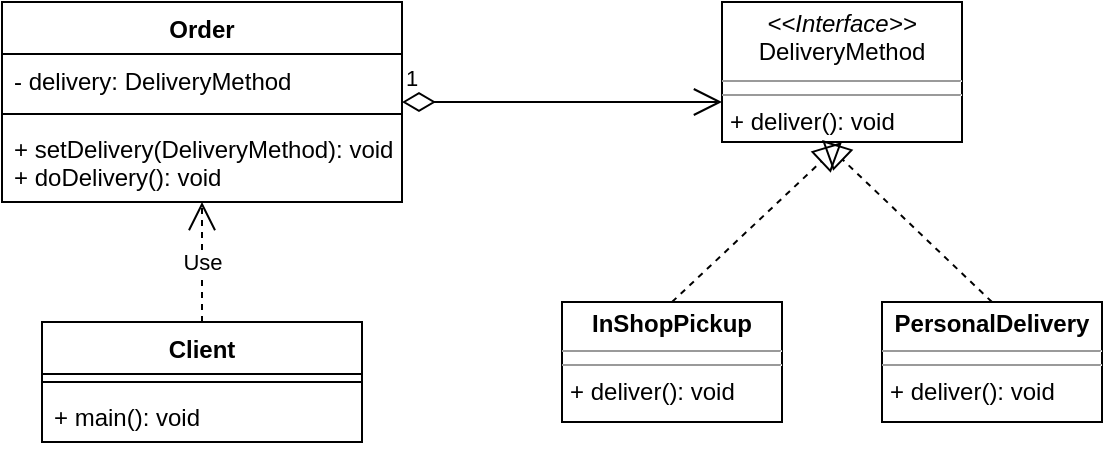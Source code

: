 <mxfile version="17.4.4"><diagram id="LqFR2emvOCbMHelJJJA5" name="Page-1"><mxGraphModel dx="1102" dy="574" grid="1" gridSize="10" guides="1" tooltips="1" connect="1" arrows="1" fold="1" page="1" pageScale="1" pageWidth="850" pageHeight="1100" math="0" shadow="0"><root><mxCell id="0"/><mxCell id="1" parent="0"/><mxCell id="wwYMHSMJ1RHYk_hkjC3P-1" value="&lt;p style=&quot;margin: 0px ; margin-top: 4px ; text-align: center&quot;&gt;&lt;i&gt;&amp;lt;&amp;lt;Interface&amp;gt;&amp;gt;&lt;/i&gt;&lt;br&gt;DeliveryMethod&lt;br&gt;&lt;/p&gt;&lt;hr size=&quot;1&quot;&gt;&lt;hr size=&quot;1&quot;&gt;&lt;p style=&quot;margin: 0px ; margin-left: 4px&quot;&gt;+ deliver(): void&lt;br&gt;&lt;/p&gt;" style="verticalAlign=top;align=left;overflow=fill;fontSize=12;fontFamily=Helvetica;html=1;" vertex="1" parent="1"><mxGeometry x="520" y="80" width="120" height="70" as="geometry"/></mxCell><mxCell id="wwYMHSMJ1RHYk_hkjC3P-2" value="&lt;p style=&quot;margin: 0px ; margin-top: 4px ; text-align: center&quot;&gt;&lt;b&gt;InShopPickup&lt;/b&gt;&lt;/p&gt;&lt;hr size=&quot;1&quot;&gt;&lt;hr size=&quot;1&quot;&gt;&lt;p style=&quot;margin: 0px ; margin-left: 4px&quot;&gt;+ deliver(): void&lt;/p&gt;" style="verticalAlign=top;align=left;overflow=fill;fontSize=12;fontFamily=Helvetica;html=1;" vertex="1" parent="1"><mxGeometry x="440" y="230" width="110" height="60" as="geometry"/></mxCell><mxCell id="wwYMHSMJ1RHYk_hkjC3P-3" value="&lt;p style=&quot;margin: 0px ; margin-top: 4px ; text-align: center&quot;&gt;&lt;b&gt;PersonalDelivery&lt;/b&gt;&lt;br&gt;&lt;/p&gt;&lt;hr size=&quot;1&quot;&gt;&lt;hr size=&quot;1&quot;&gt;&lt;p style=&quot;margin: 0px ; margin-left: 4px&quot;&gt;+ deliver(): void&lt;/p&gt;" style="verticalAlign=top;align=left;overflow=fill;fontSize=12;fontFamily=Helvetica;html=1;" vertex="1" parent="1"><mxGeometry x="600" y="230" width="110" height="60" as="geometry"/></mxCell><mxCell id="wwYMHSMJ1RHYk_hkjC3P-4" value="Order" style="swimlane;fontStyle=1;align=center;verticalAlign=top;childLayout=stackLayout;horizontal=1;startSize=26;horizontalStack=0;resizeParent=1;resizeParentMax=0;resizeLast=0;collapsible=1;marginBottom=0;" vertex="1" parent="1"><mxGeometry x="160" y="80" width="200" height="100" as="geometry"/></mxCell><mxCell id="wwYMHSMJ1RHYk_hkjC3P-5" value="- delivery: DeliveryMethod" style="text;strokeColor=none;fillColor=none;align=left;verticalAlign=top;spacingLeft=4;spacingRight=4;overflow=hidden;rotatable=0;points=[[0,0.5],[1,0.5]];portConstraint=eastwest;" vertex="1" parent="wwYMHSMJ1RHYk_hkjC3P-4"><mxGeometry y="26" width="200" height="26" as="geometry"/></mxCell><mxCell id="wwYMHSMJ1RHYk_hkjC3P-6" value="" style="line;strokeWidth=1;fillColor=none;align=left;verticalAlign=middle;spacingTop=-1;spacingLeft=3;spacingRight=3;rotatable=0;labelPosition=right;points=[];portConstraint=eastwest;" vertex="1" parent="wwYMHSMJ1RHYk_hkjC3P-4"><mxGeometry y="52" width="200" height="8" as="geometry"/></mxCell><mxCell id="wwYMHSMJ1RHYk_hkjC3P-7" value="+ setDelivery(DeliveryMethod): void&#xA;+ doDelivery(): void&#xA;" style="text;strokeColor=none;fillColor=none;align=left;verticalAlign=top;spacingLeft=4;spacingRight=4;overflow=hidden;rotatable=0;points=[[0,0.5],[1,0.5]];portConstraint=eastwest;" vertex="1" parent="wwYMHSMJ1RHYk_hkjC3P-4"><mxGeometry y="60" width="200" height="40" as="geometry"/></mxCell><mxCell id="wwYMHSMJ1RHYk_hkjC3P-8" value="Client" style="swimlane;fontStyle=1;align=center;verticalAlign=top;childLayout=stackLayout;horizontal=1;startSize=26;horizontalStack=0;resizeParent=1;resizeParentMax=0;resizeLast=0;collapsible=1;marginBottom=0;" vertex="1" parent="1"><mxGeometry x="180" y="240" width="160" height="60" as="geometry"/></mxCell><mxCell id="wwYMHSMJ1RHYk_hkjC3P-10" value="" style="line;strokeWidth=1;fillColor=none;align=left;verticalAlign=middle;spacingTop=-1;spacingLeft=3;spacingRight=3;rotatable=0;labelPosition=right;points=[];portConstraint=eastwest;" vertex="1" parent="wwYMHSMJ1RHYk_hkjC3P-8"><mxGeometry y="26" width="160" height="8" as="geometry"/></mxCell><mxCell id="wwYMHSMJ1RHYk_hkjC3P-11" value="+ main(): void" style="text;strokeColor=none;fillColor=none;align=left;verticalAlign=top;spacingLeft=4;spacingRight=4;overflow=hidden;rotatable=0;points=[[0,0.5],[1,0.5]];portConstraint=eastwest;" vertex="1" parent="wwYMHSMJ1RHYk_hkjC3P-8"><mxGeometry y="34" width="160" height="26" as="geometry"/></mxCell><mxCell id="wwYMHSMJ1RHYk_hkjC3P-12" value="" style="endArrow=block;dashed=1;endFill=0;endSize=12;html=1;rounded=0;exitX=0.5;exitY=0;exitDx=0;exitDy=0;entryX=0.5;entryY=1;entryDx=0;entryDy=0;" edge="1" parent="1" source="wwYMHSMJ1RHYk_hkjC3P-2" target="wwYMHSMJ1RHYk_hkjC3P-1"><mxGeometry width="160" relative="1" as="geometry"><mxPoint x="320" y="200" as="sourcePoint"/><mxPoint x="480" y="200" as="targetPoint"/></mxGeometry></mxCell><mxCell id="wwYMHSMJ1RHYk_hkjC3P-13" value="" style="endArrow=block;dashed=1;endFill=0;endSize=12;html=1;rounded=0;exitX=0.5;exitY=0;exitDx=0;exitDy=0;entryX=0.417;entryY=0.986;entryDx=0;entryDy=0;entryPerimeter=0;" edge="1" parent="1" source="wwYMHSMJ1RHYk_hkjC3P-3" target="wwYMHSMJ1RHYk_hkjC3P-1"><mxGeometry width="160" relative="1" as="geometry"><mxPoint x="320" y="200" as="sourcePoint"/><mxPoint x="490" y="170" as="targetPoint"/></mxGeometry></mxCell><mxCell id="wwYMHSMJ1RHYk_hkjC3P-14" value="1" style="endArrow=open;html=1;endSize=12;startArrow=diamondThin;startSize=14;startFill=0;edgeStyle=orthogonalEdgeStyle;align=left;verticalAlign=bottom;rounded=0;" edge="1" parent="1"><mxGeometry x="-1" y="3" relative="1" as="geometry"><mxPoint x="360" y="130" as="sourcePoint"/><mxPoint x="520" y="130" as="targetPoint"/></mxGeometry></mxCell><mxCell id="wwYMHSMJ1RHYk_hkjC3P-15" value="Use" style="endArrow=open;endSize=12;dashed=1;html=1;rounded=0;exitX=0.5;exitY=0;exitDx=0;exitDy=0;" edge="1" parent="1" source="wwYMHSMJ1RHYk_hkjC3P-8"><mxGeometry width="160" relative="1" as="geometry"><mxPoint x="320" y="200" as="sourcePoint"/><mxPoint x="260" y="180" as="targetPoint"/></mxGeometry></mxCell></root></mxGraphModel></diagram></mxfile>